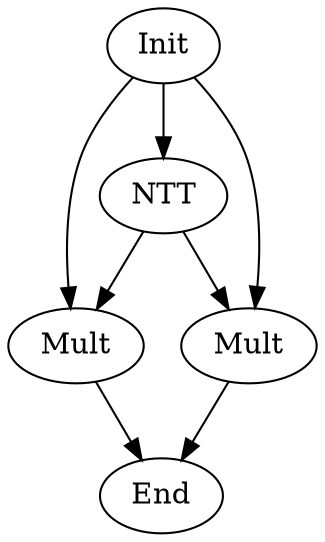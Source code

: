 digraph G {
Init[label="Init"];
End[label="End"];
NTT[label="NTT"];
Mult0[label="Mult"];
Mult1[label="Mult"];
Init -> NTT;
Init -> Mult0;
Init -> Mult1;
NTT -> Mult0;
NTT -> Mult1;
Mult0 -> End;
Mult1 -> End;
}